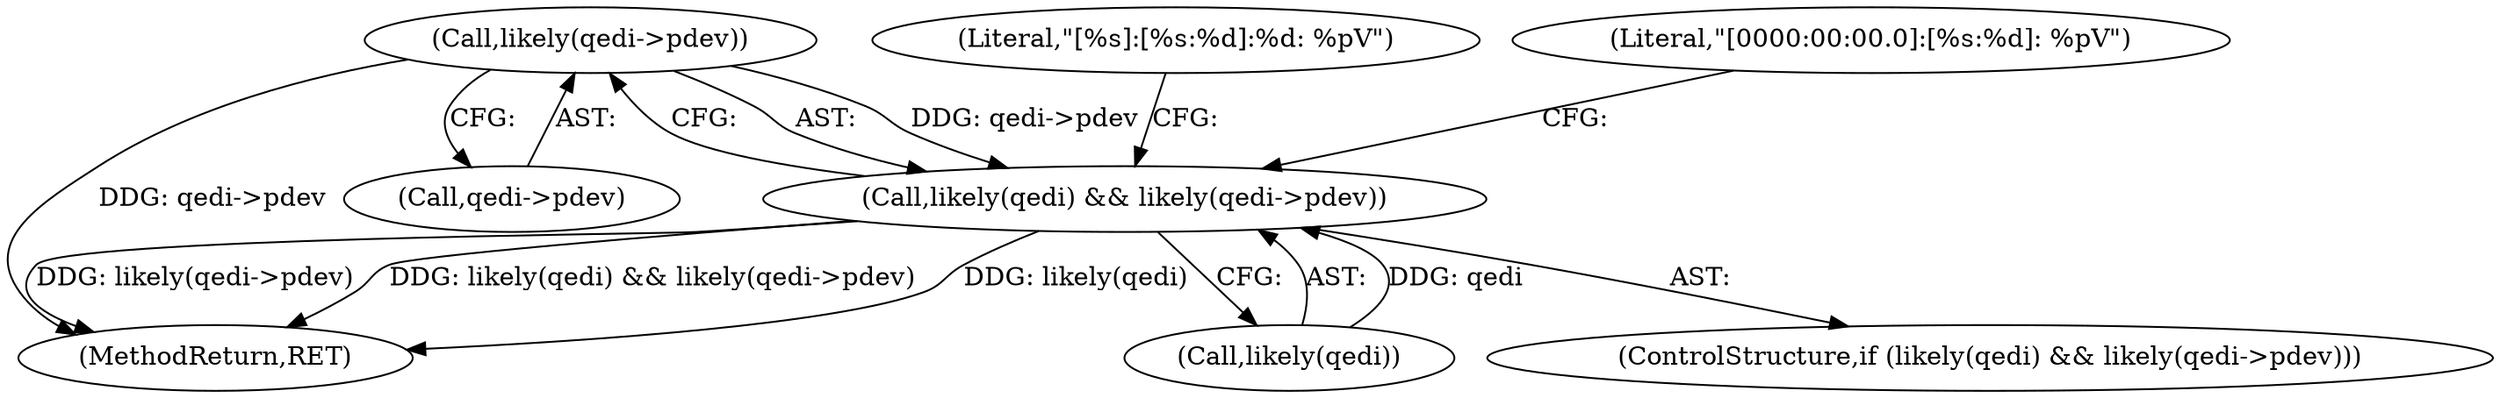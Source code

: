 digraph "0_linux_c09581a52765a85f19fc35340127396d5e3379cc@pointer" {
"1000126" [label="(Call,likely(qedi->pdev))"];
"1000123" [label="(Call,likely(qedi) && likely(qedi->pdev))"];
"1000155" [label="(MethodReturn,RET)"];
"1000124" [label="(Call,likely(qedi))"];
"1000122" [label="(ControlStructure,if (likely(qedi) && likely(qedi->pdev)))"];
"1000126" [label="(Call,likely(qedi->pdev))"];
"1000131" [label="(Literal,\"[%s]:[%s:%d]:%d: %pV\")"];
"1000127" [label="(Call,qedi->pdev)"];
"1000148" [label="(Literal,\"[0000:00:00.0]:[%s:%d]: %pV\")"];
"1000123" [label="(Call,likely(qedi) && likely(qedi->pdev))"];
"1000126" -> "1000123"  [label="AST: "];
"1000126" -> "1000127"  [label="CFG: "];
"1000127" -> "1000126"  [label="AST: "];
"1000123" -> "1000126"  [label="CFG: "];
"1000126" -> "1000155"  [label="DDG: qedi->pdev"];
"1000126" -> "1000123"  [label="DDG: qedi->pdev"];
"1000123" -> "1000122"  [label="AST: "];
"1000123" -> "1000124"  [label="CFG: "];
"1000124" -> "1000123"  [label="AST: "];
"1000131" -> "1000123"  [label="CFG: "];
"1000148" -> "1000123"  [label="CFG: "];
"1000123" -> "1000155"  [label="DDG: likely(qedi)"];
"1000123" -> "1000155"  [label="DDG: likely(qedi->pdev)"];
"1000123" -> "1000155"  [label="DDG: likely(qedi) && likely(qedi->pdev)"];
"1000124" -> "1000123"  [label="DDG: qedi"];
}
